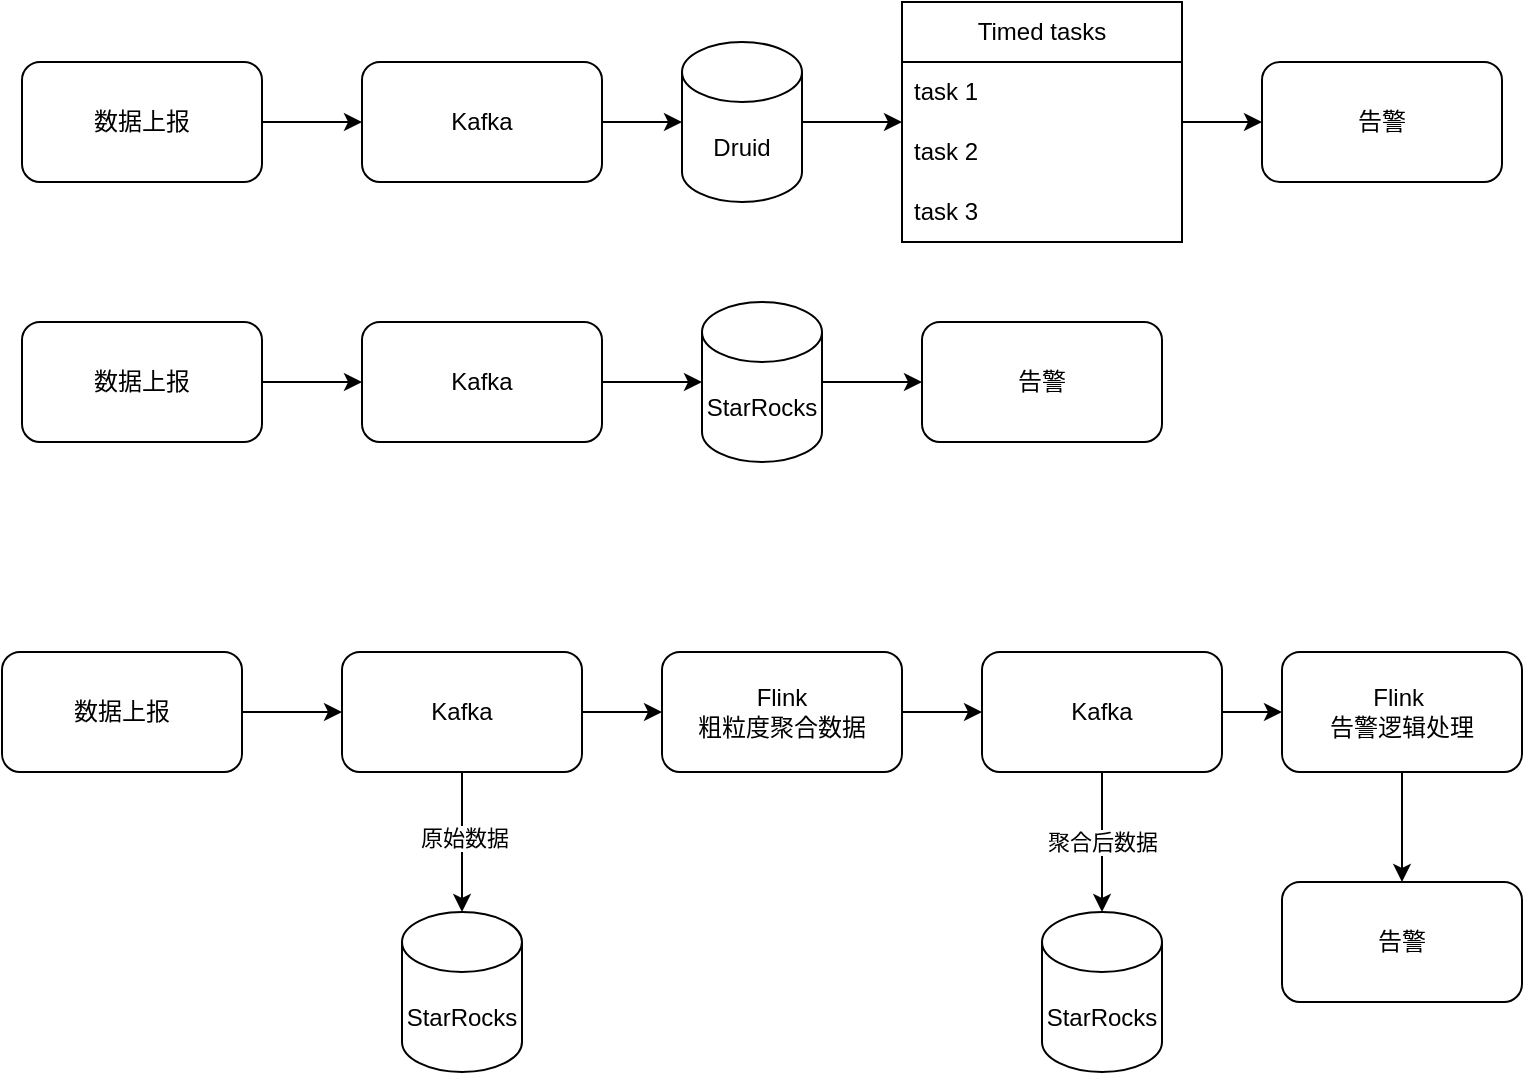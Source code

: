 <mxfile version="20.8.0" type="github">
  <diagram id="C5RBs43oDa-KdzZeNtuy" name="Page-1">
    <mxGraphModel dx="1434" dy="696" grid="1" gridSize="10" guides="1" tooltips="1" connect="1" arrows="1" fold="1" page="1" pageScale="1" pageWidth="827" pageHeight="1169" math="0" shadow="0">
      <root>
        <mxCell id="WIyWlLk6GJQsqaUBKTNV-0" />
        <mxCell id="WIyWlLk6GJQsqaUBKTNV-1" parent="WIyWlLk6GJQsqaUBKTNV-0" />
        <mxCell id="JxEY2v-Uu0OLQ1JV-tgB-2" style="edgeStyle=orthogonalEdgeStyle;rounded=0;orthogonalLoop=1;jettySize=auto;html=1;exitX=1;exitY=0.5;exitDx=0;exitDy=0;entryX=0;entryY=0.5;entryDx=0;entryDy=0;" edge="1" parent="WIyWlLk6GJQsqaUBKTNV-1" source="JxEY2v-Uu0OLQ1JV-tgB-0" target="JxEY2v-Uu0OLQ1JV-tgB-1">
          <mxGeometry relative="1" as="geometry" />
        </mxCell>
        <mxCell id="JxEY2v-Uu0OLQ1JV-tgB-0" value="数据上报" style="rounded=1;whiteSpace=wrap;html=1;" vertex="1" parent="WIyWlLk6GJQsqaUBKTNV-1">
          <mxGeometry x="60" y="210" width="120" height="60" as="geometry" />
        </mxCell>
        <mxCell id="JxEY2v-Uu0OLQ1JV-tgB-4" style="edgeStyle=orthogonalEdgeStyle;rounded=0;orthogonalLoop=1;jettySize=auto;html=1;exitX=1;exitY=0.5;exitDx=0;exitDy=0;entryX=0;entryY=0.5;entryDx=0;entryDy=0;entryPerimeter=0;" edge="1" parent="WIyWlLk6GJQsqaUBKTNV-1" source="JxEY2v-Uu0OLQ1JV-tgB-1" target="JxEY2v-Uu0OLQ1JV-tgB-5">
          <mxGeometry relative="1" as="geometry">
            <mxPoint x="380" y="240" as="targetPoint" />
          </mxGeometry>
        </mxCell>
        <mxCell id="JxEY2v-Uu0OLQ1JV-tgB-1" value="Kafka" style="rounded=1;whiteSpace=wrap;html=1;" vertex="1" parent="WIyWlLk6GJQsqaUBKTNV-1">
          <mxGeometry x="230" y="210" width="120" height="60" as="geometry" />
        </mxCell>
        <mxCell id="JxEY2v-Uu0OLQ1JV-tgB-31" style="edgeStyle=orthogonalEdgeStyle;rounded=0;orthogonalLoop=1;jettySize=auto;html=1;exitX=1;exitY=0.5;exitDx=0;exitDy=0;exitPerimeter=0;" edge="1" parent="WIyWlLk6GJQsqaUBKTNV-1" source="JxEY2v-Uu0OLQ1JV-tgB-5" target="JxEY2v-Uu0OLQ1JV-tgB-8">
          <mxGeometry relative="1" as="geometry" />
        </mxCell>
        <mxCell id="JxEY2v-Uu0OLQ1JV-tgB-5" value="StarRocks" style="shape=cylinder3;whiteSpace=wrap;html=1;boundedLbl=1;backgroundOutline=1;size=15;" vertex="1" parent="WIyWlLk6GJQsqaUBKTNV-1">
          <mxGeometry x="400" y="200" width="60" height="80" as="geometry" />
        </mxCell>
        <mxCell id="JxEY2v-Uu0OLQ1JV-tgB-8" value="告警" style="rounded=1;whiteSpace=wrap;html=1;" vertex="1" parent="WIyWlLk6GJQsqaUBKTNV-1">
          <mxGeometry x="510" y="210" width="120" height="60" as="geometry" />
        </mxCell>
        <mxCell id="JxEY2v-Uu0OLQ1JV-tgB-19" style="edgeStyle=orthogonalEdgeStyle;rounded=0;orthogonalLoop=1;jettySize=auto;html=1;exitX=1;exitY=0.5;exitDx=0;exitDy=0;entryX=0;entryY=0.5;entryDx=0;entryDy=0;" edge="1" parent="WIyWlLk6GJQsqaUBKTNV-1" source="JxEY2v-Uu0OLQ1JV-tgB-20" target="JxEY2v-Uu0OLQ1JV-tgB-22">
          <mxGeometry relative="1" as="geometry" />
        </mxCell>
        <mxCell id="JxEY2v-Uu0OLQ1JV-tgB-20" value="数据上报" style="rounded=1;whiteSpace=wrap;html=1;" vertex="1" parent="WIyWlLk6GJQsqaUBKTNV-1">
          <mxGeometry x="50" y="375" width="120" height="60" as="geometry" />
        </mxCell>
        <mxCell id="JxEY2v-Uu0OLQ1JV-tgB-21" style="edgeStyle=orthogonalEdgeStyle;rounded=0;orthogonalLoop=1;jettySize=auto;html=1;exitX=1;exitY=0.5;exitDx=0;exitDy=0;" edge="1" parent="WIyWlLk6GJQsqaUBKTNV-1" source="JxEY2v-Uu0OLQ1JV-tgB-22" target="JxEY2v-Uu0OLQ1JV-tgB-24">
          <mxGeometry relative="1" as="geometry" />
        </mxCell>
        <mxCell id="JxEY2v-Uu0OLQ1JV-tgB-36" style="edgeStyle=orthogonalEdgeStyle;rounded=0;orthogonalLoop=1;jettySize=auto;html=1;exitX=0.5;exitY=1;exitDx=0;exitDy=0;entryX=0.5;entryY=0;entryDx=0;entryDy=0;entryPerimeter=0;" edge="1" parent="WIyWlLk6GJQsqaUBKTNV-1" source="JxEY2v-Uu0OLQ1JV-tgB-22" target="JxEY2v-Uu0OLQ1JV-tgB-26">
          <mxGeometry relative="1" as="geometry" />
        </mxCell>
        <mxCell id="JxEY2v-Uu0OLQ1JV-tgB-39" value="原始数据" style="edgeLabel;html=1;align=center;verticalAlign=middle;resizable=0;points=[];" vertex="1" connectable="0" parent="JxEY2v-Uu0OLQ1JV-tgB-36">
          <mxGeometry x="-0.083" y="1" relative="1" as="geometry">
            <mxPoint y="1" as="offset" />
          </mxGeometry>
        </mxCell>
        <mxCell id="JxEY2v-Uu0OLQ1JV-tgB-22" value="Kafka" style="rounded=1;whiteSpace=wrap;html=1;" vertex="1" parent="WIyWlLk6GJQsqaUBKTNV-1">
          <mxGeometry x="220" y="375" width="120" height="60" as="geometry" />
        </mxCell>
        <mxCell id="JxEY2v-Uu0OLQ1JV-tgB-75" style="edgeStyle=orthogonalEdgeStyle;rounded=0;orthogonalLoop=1;jettySize=auto;html=1;exitX=1;exitY=0.5;exitDx=0;exitDy=0;entryX=0;entryY=0.5;entryDx=0;entryDy=0;" edge="1" parent="WIyWlLk6GJQsqaUBKTNV-1" source="JxEY2v-Uu0OLQ1JV-tgB-24" target="JxEY2v-Uu0OLQ1JV-tgB-73">
          <mxGeometry relative="1" as="geometry" />
        </mxCell>
        <mxCell id="JxEY2v-Uu0OLQ1JV-tgB-24" value="Flink &lt;br&gt;粗粒度聚合数据" style="rounded=1;whiteSpace=wrap;html=1;" vertex="1" parent="WIyWlLk6GJQsqaUBKTNV-1">
          <mxGeometry x="380" y="375" width="120" height="60" as="geometry" />
        </mxCell>
        <mxCell id="JxEY2v-Uu0OLQ1JV-tgB-26" value="StarRocks" style="shape=cylinder3;whiteSpace=wrap;html=1;boundedLbl=1;backgroundOutline=1;size=15;" vertex="1" parent="WIyWlLk6GJQsqaUBKTNV-1">
          <mxGeometry x="250" y="505" width="60" height="80" as="geometry" />
        </mxCell>
        <mxCell id="JxEY2v-Uu0OLQ1JV-tgB-37" value="StarRocks" style="shape=cylinder3;whiteSpace=wrap;html=1;boundedLbl=1;backgroundOutline=1;size=15;" vertex="1" parent="WIyWlLk6GJQsqaUBKTNV-1">
          <mxGeometry x="570" y="505" width="60" height="80" as="geometry" />
        </mxCell>
        <mxCell id="JxEY2v-Uu0OLQ1JV-tgB-48" style="edgeStyle=orthogonalEdgeStyle;rounded=0;orthogonalLoop=1;jettySize=auto;html=1;exitX=1;exitY=0.5;exitDx=0;exitDy=0;entryX=0;entryY=0.5;entryDx=0;entryDy=0;" edge="1" parent="WIyWlLk6GJQsqaUBKTNV-1" source="JxEY2v-Uu0OLQ1JV-tgB-46" target="JxEY2v-Uu0OLQ1JV-tgB-47">
          <mxGeometry relative="1" as="geometry" />
        </mxCell>
        <mxCell id="JxEY2v-Uu0OLQ1JV-tgB-46" value="数据上报" style="rounded=1;whiteSpace=wrap;html=1;" vertex="1" parent="WIyWlLk6GJQsqaUBKTNV-1">
          <mxGeometry x="60" y="80" width="120" height="60" as="geometry" />
        </mxCell>
        <mxCell id="JxEY2v-Uu0OLQ1JV-tgB-54" value="" style="edgeStyle=orthogonalEdgeStyle;rounded=0;orthogonalLoop=1;jettySize=auto;html=1;" edge="1" parent="WIyWlLk6GJQsqaUBKTNV-1" source="JxEY2v-Uu0OLQ1JV-tgB-47" target="JxEY2v-Uu0OLQ1JV-tgB-52">
          <mxGeometry relative="1" as="geometry" />
        </mxCell>
        <mxCell id="JxEY2v-Uu0OLQ1JV-tgB-47" value="Kafka" style="rounded=1;whiteSpace=wrap;html=1;" vertex="1" parent="WIyWlLk6GJQsqaUBKTNV-1">
          <mxGeometry x="230" y="80" width="120" height="60" as="geometry" />
        </mxCell>
        <mxCell id="JxEY2v-Uu0OLQ1JV-tgB-68" style="edgeStyle=orthogonalEdgeStyle;rounded=0;orthogonalLoop=1;jettySize=auto;html=1;exitX=1;exitY=0.5;exitDx=0;exitDy=0;exitPerimeter=0;entryX=0;entryY=0.5;entryDx=0;entryDy=0;" edge="1" parent="WIyWlLk6GJQsqaUBKTNV-1" source="JxEY2v-Uu0OLQ1JV-tgB-52" target="JxEY2v-Uu0OLQ1JV-tgB-55">
          <mxGeometry relative="1" as="geometry" />
        </mxCell>
        <mxCell id="JxEY2v-Uu0OLQ1JV-tgB-52" value="Druid" style="shape=cylinder3;whiteSpace=wrap;html=1;boundedLbl=1;backgroundOutline=1;size=15;" vertex="1" parent="WIyWlLk6GJQsqaUBKTNV-1">
          <mxGeometry x="390" y="70" width="60" height="80" as="geometry" />
        </mxCell>
        <mxCell id="JxEY2v-Uu0OLQ1JV-tgB-62" value="" style="edgeStyle=orthogonalEdgeStyle;rounded=0;orthogonalLoop=1;jettySize=auto;html=1;" edge="1" parent="WIyWlLk6GJQsqaUBKTNV-1" source="JxEY2v-Uu0OLQ1JV-tgB-55" target="JxEY2v-Uu0OLQ1JV-tgB-60">
          <mxGeometry relative="1" as="geometry" />
        </mxCell>
        <mxCell id="JxEY2v-Uu0OLQ1JV-tgB-55" value="Timed tasks" style="swimlane;fontStyle=0;childLayout=stackLayout;horizontal=1;startSize=30;horizontalStack=0;resizeParent=1;resizeParentMax=0;resizeLast=0;collapsible=1;marginBottom=0;whiteSpace=wrap;html=1;" vertex="1" parent="WIyWlLk6GJQsqaUBKTNV-1">
          <mxGeometry x="500" y="50" width="140" height="120" as="geometry" />
        </mxCell>
        <mxCell id="JxEY2v-Uu0OLQ1JV-tgB-56" value="task 1" style="text;strokeColor=none;fillColor=none;align=left;verticalAlign=middle;spacingLeft=4;spacingRight=4;overflow=hidden;points=[[0,0.5],[1,0.5]];portConstraint=eastwest;rotatable=0;whiteSpace=wrap;html=1;" vertex="1" parent="JxEY2v-Uu0OLQ1JV-tgB-55">
          <mxGeometry y="30" width="140" height="30" as="geometry" />
        </mxCell>
        <mxCell id="JxEY2v-Uu0OLQ1JV-tgB-57" value="task&amp;nbsp;2" style="text;strokeColor=none;fillColor=none;align=left;verticalAlign=middle;spacingLeft=4;spacingRight=4;overflow=hidden;points=[[0,0.5],[1,0.5]];portConstraint=eastwest;rotatable=0;whiteSpace=wrap;html=1;" vertex="1" parent="JxEY2v-Uu0OLQ1JV-tgB-55">
          <mxGeometry y="60" width="140" height="30" as="geometry" />
        </mxCell>
        <mxCell id="JxEY2v-Uu0OLQ1JV-tgB-58" value="task 3" style="text;strokeColor=none;fillColor=none;align=left;verticalAlign=middle;spacingLeft=4;spacingRight=4;overflow=hidden;points=[[0,0.5],[1,0.5]];portConstraint=eastwest;rotatable=0;whiteSpace=wrap;html=1;" vertex="1" parent="JxEY2v-Uu0OLQ1JV-tgB-55">
          <mxGeometry y="90" width="140" height="30" as="geometry" />
        </mxCell>
        <mxCell id="JxEY2v-Uu0OLQ1JV-tgB-60" value="告警" style="rounded=1;whiteSpace=wrap;html=1;" vertex="1" parent="WIyWlLk6GJQsqaUBKTNV-1">
          <mxGeometry x="680" y="80" width="120" height="60" as="geometry" />
        </mxCell>
        <mxCell id="JxEY2v-Uu0OLQ1JV-tgB-78" value="聚合后数据" style="edgeStyle=orthogonalEdgeStyle;rounded=0;orthogonalLoop=1;jettySize=auto;html=1;exitX=0.5;exitY=1;exitDx=0;exitDy=0;" edge="1" parent="WIyWlLk6GJQsqaUBKTNV-1" source="JxEY2v-Uu0OLQ1JV-tgB-73" target="JxEY2v-Uu0OLQ1JV-tgB-37">
          <mxGeometry relative="1" as="geometry" />
        </mxCell>
        <mxCell id="JxEY2v-Uu0OLQ1JV-tgB-80" value="" style="edgeStyle=orthogonalEdgeStyle;rounded=0;orthogonalLoop=1;jettySize=auto;html=1;" edge="1" parent="WIyWlLk6GJQsqaUBKTNV-1" source="JxEY2v-Uu0OLQ1JV-tgB-73" target="JxEY2v-Uu0OLQ1JV-tgB-79">
          <mxGeometry relative="1" as="geometry" />
        </mxCell>
        <mxCell id="JxEY2v-Uu0OLQ1JV-tgB-73" value="Kafka" style="rounded=1;whiteSpace=wrap;html=1;" vertex="1" parent="WIyWlLk6GJQsqaUBKTNV-1">
          <mxGeometry x="540" y="375" width="120" height="60" as="geometry" />
        </mxCell>
        <mxCell id="JxEY2v-Uu0OLQ1JV-tgB-82" value="" style="edgeStyle=orthogonalEdgeStyle;rounded=0;orthogonalLoop=1;jettySize=auto;html=1;" edge="1" parent="WIyWlLk6GJQsqaUBKTNV-1" source="JxEY2v-Uu0OLQ1JV-tgB-79" target="JxEY2v-Uu0OLQ1JV-tgB-81">
          <mxGeometry relative="1" as="geometry" />
        </mxCell>
        <mxCell id="JxEY2v-Uu0OLQ1JV-tgB-79" value="Flink&amp;nbsp;&lt;br&gt;告警逻辑处理" style="rounded=1;whiteSpace=wrap;html=1;" vertex="1" parent="WIyWlLk6GJQsqaUBKTNV-1">
          <mxGeometry x="690" y="375" width="120" height="60" as="geometry" />
        </mxCell>
        <mxCell id="JxEY2v-Uu0OLQ1JV-tgB-81" value="告警" style="rounded=1;whiteSpace=wrap;html=1;" vertex="1" parent="WIyWlLk6GJQsqaUBKTNV-1">
          <mxGeometry x="690" y="490" width="120" height="60" as="geometry" />
        </mxCell>
      </root>
    </mxGraphModel>
  </diagram>
</mxfile>

